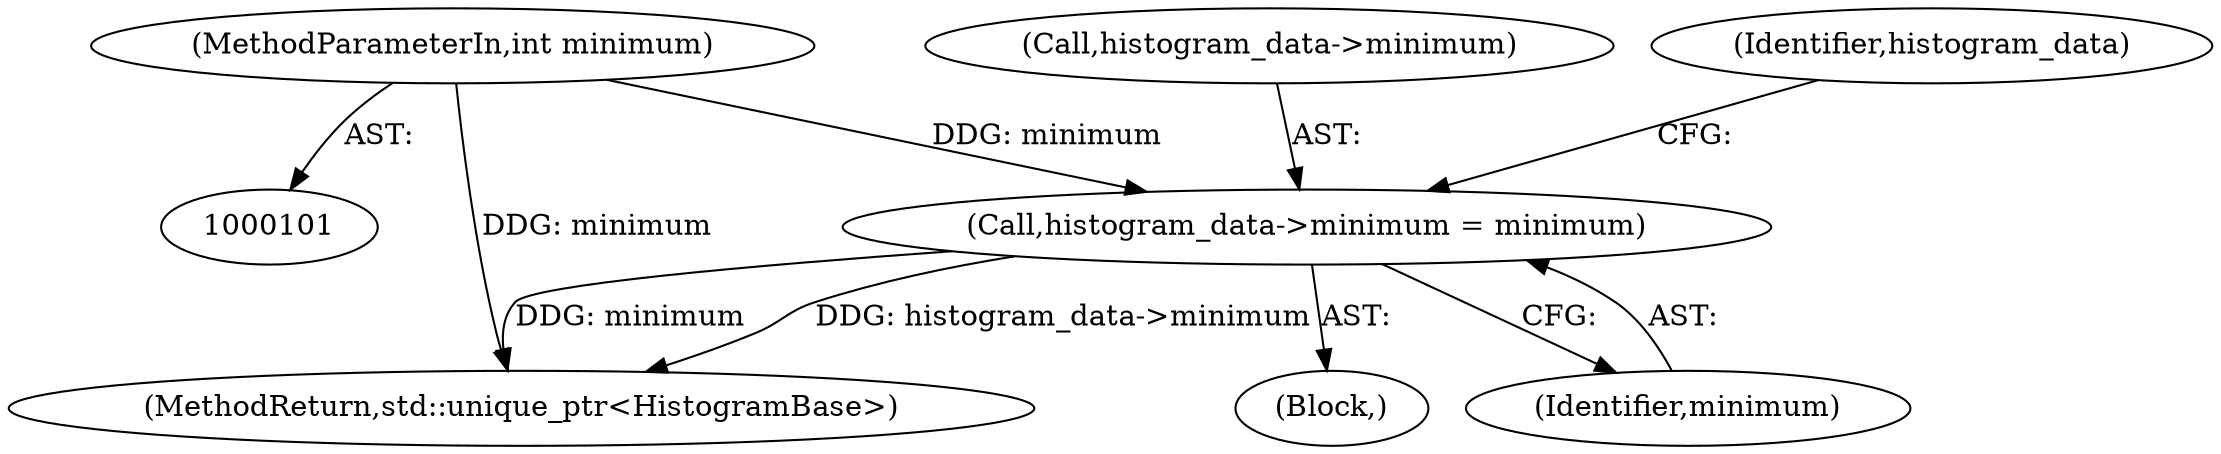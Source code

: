 digraph "0_Chrome_3f38b2253b19f9f9595f79fb92bfb5077e7b1959_0@pointer" {
"1000259" [label="(Call,histogram_data->minimum = minimum)"];
"1000104" [label="(MethodParameterIn,int minimum)"];
"1000343" [label="(MethodReturn,std::unique_ptr<HistogramBase>)"];
"1000258" [label="(Block,)"];
"1000259" [label="(Call,histogram_data->minimum = minimum)"];
"1000104" [label="(MethodParameterIn,int minimum)"];
"1000260" [label="(Call,histogram_data->minimum)"];
"1000266" [label="(Identifier,histogram_data)"];
"1000263" [label="(Identifier,minimum)"];
"1000259" -> "1000258"  [label="AST: "];
"1000259" -> "1000263"  [label="CFG: "];
"1000260" -> "1000259"  [label="AST: "];
"1000263" -> "1000259"  [label="AST: "];
"1000266" -> "1000259"  [label="CFG: "];
"1000259" -> "1000343"  [label="DDG: histogram_data->minimum"];
"1000259" -> "1000343"  [label="DDG: minimum"];
"1000104" -> "1000259"  [label="DDG: minimum"];
"1000104" -> "1000101"  [label="AST: "];
"1000104" -> "1000343"  [label="DDG: minimum"];
}
